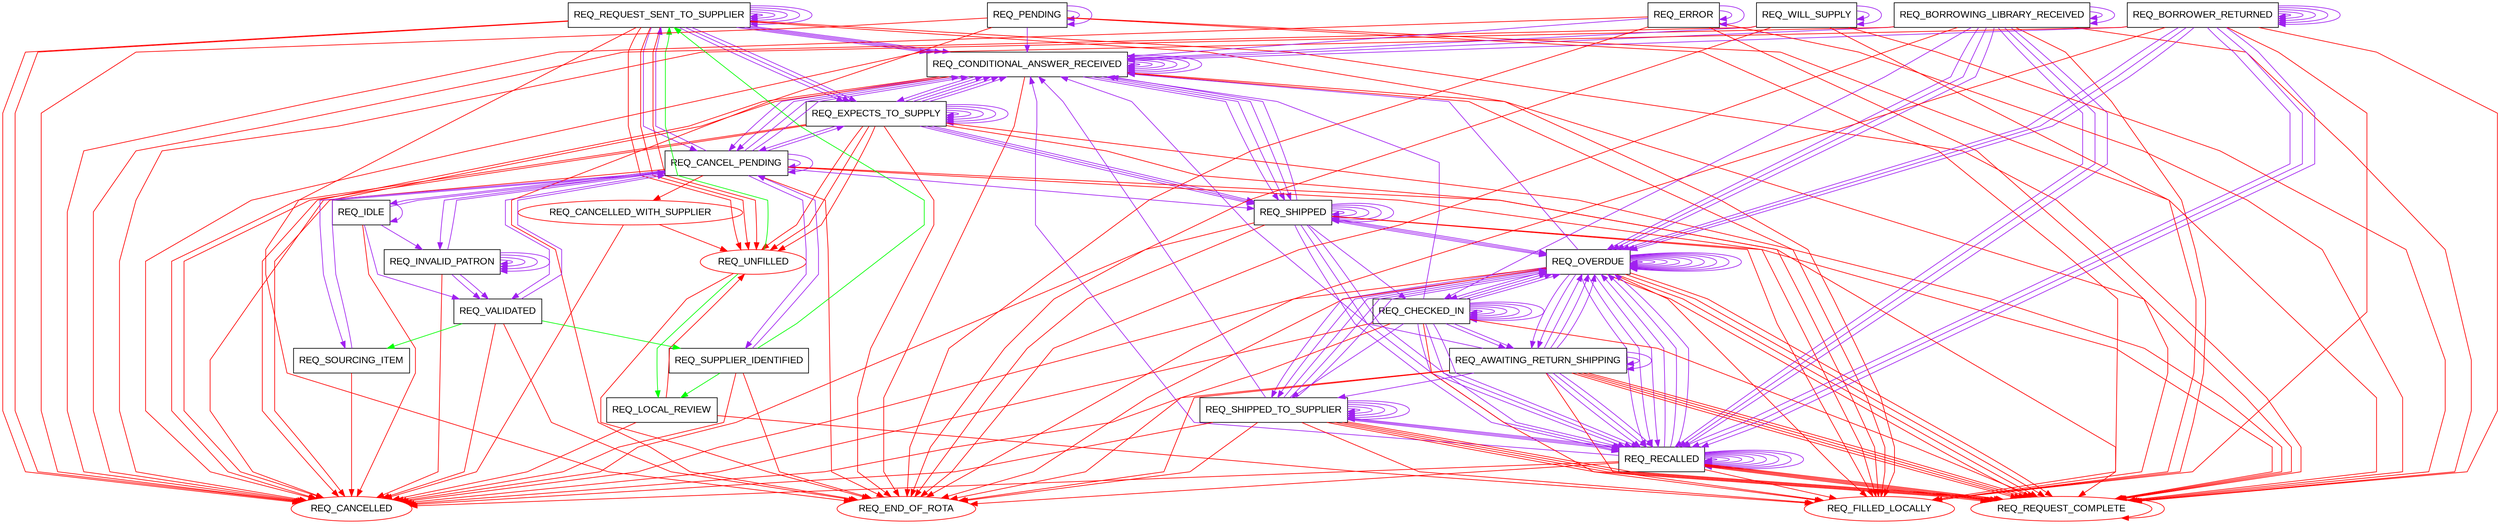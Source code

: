 digraph "State Transitions" {
graph ["rankdir"="TB","splines"="polyline"]
node ["fontname"="arial"]
edge ["class"="link-class"]
"REQ_REQUEST_SENT_TO_SUPPLIER" ["shape"="box","color"="black"]
"REQ_CONDITIONAL_ANSWER_RECEIVED" ["shape"="box","color"="black"]
"REQ_EXPECTS_TO_SUPPLY" ["shape"="box","color"="black"]
"REQ_UNFILLED" ["shape"="oval","color"="red"]
"REQ_SHIPPED" ["shape"="box","color"="black"]
"REQ_OVERDUE" ["shape"="box","color"="black"]
"REQ_RECALLED" ["shape"="box","color"="black"]
"REQ_BORROWING_LIBRARY_RECEIVED" ["shape"="box","color"="black"]
"REQ_CHECKED_IN" ["shape"="box","color"="black"]
"REQ_AWAITING_RETURN_SHIPPING" ["shape"="box","color"="black"]
"REQ_REQUEST_COMPLETE" ["shape"="oval","color"="red"]
"REQ_SHIPPED_TO_SUPPLIER" ["shape"="box","color"="black"]
"REQ_BORROWER_RETURNED" ["shape"="box","color"="black"]
"REQ_CANCEL_PENDING" ["shape"="box","color"="black"]
"REQ_PENDING" ["shape"="box","color"="black"]
"REQ_WILL_SUPPLY" ["shape"="box","color"="black"]
"REQ_ERROR" ["shape"="box","color"="black"]
"REQ_LOCAL_REVIEW" ["shape"="box","color"="black"]
"REQ_CANCELLED" ["shape"="oval","color"="red"]
"REQ_FILLED_LOCALLY" ["shape"="oval","color"="red"]
"REQ_CANCELLED_WITH_SUPPLIER" ["shape"="oval","color"="red"]
"REQ_IDLE" ["shape"="box","color"="black"]
"REQ_INVALID_PATRON" ["shape"="box","color"="black"]
"REQ_VALIDATED" ["shape"="box","color"="black"]
"REQ_SOURCING_ITEM" ["shape"="box","color"="black"]
"REQ_SUPPLIER_IDENTIFIED" ["shape"="box","color"="black"]
"REQ_END_OF_ROTA" ["shape"="oval","color"="red"]
"REQ_REQUEST_SENT_TO_SUPPLIER" -> "REQ_CANCEL_PENDING" ["color"="purple","decorate"="true","weight"="5","label"="","tooltip"="requesterCancel"]
"REQ_REQUEST_SENT_TO_SUPPLIER" -> "REQ_CANCELLED" ["color"="red","decorate"="true","weight"="5","label"="","tooltip"="requesterCancel-noSupplier"]
"REQ_REQUEST_SENT_TO_SUPPLIER" -> "REQ_END_OF_ROTA" ["color"="red","decorate"="true","weight"="5","label"="","tooltip"="manualClose-REQ_END_OF_ROTA"]
"REQ_REQUEST_SENT_TO_SUPPLIER" -> "REQ_REQUEST_COMPLETE" ["color"="red","decorate"="true","weight"="5","label"="","tooltip"="manualClose-REQ_REQUEST_COMPLETE"]
"REQ_REQUEST_SENT_TO_SUPPLIER" -> "REQ_CANCELLED" ["color"="red","decorate"="true","weight"="5","label"="","tooltip"="manualClose-REQ_CANCELLED"]
"REQ_REQUEST_SENT_TO_SUPPLIER" -> "REQ_REQUEST_SENT_TO_SUPPLIER" ["color"="purple","decorate"="true","weight"="5","label"="","tooltip"="manualClose"]
"REQ_REQUEST_SENT_TO_SUPPLIER" -> "REQ_FILLED_LOCALLY" ["color"="red","decorate"="true","weight"="5","label"="","tooltip"="manualClose-REQ_FILLED_LOCALLY"]
"REQ_REQUEST_SENT_TO_SUPPLIER" -> "REQ_UNFILLED" ["color"="red","decorate"="true","weight"="5","label"="","tooltip"="ISO18626RequestResponse-Unfilled"]
"REQ_REQUEST_SENT_TO_SUPPLIER" -> "REQ_EXPECTS_TO_SUPPLY" ["color"="purple","decorate"="true","weight"="5","label"="","tooltip"="ISO18626RequestResponse-ExpectToSupply"]
"REQ_REQUEST_SENT_TO_SUPPLIER" -> "REQ_CONDITIONAL_ANSWER_RECEIVED" ["color"="purple","decorate"="true","weight"="5","label"="","tooltip"="ISO18626RequestResponse-Conditional"]
"REQ_REQUEST_SENT_TO_SUPPLIER" -> "REQ_REQUEST_SENT_TO_SUPPLIER" ["color"="purple","decorate"="true","weight"="5","label"="","tooltip"="ISO18626RequestResponse"]
"REQ_REQUEST_SENT_TO_SUPPLIER" -> "REQ_UNFILLED" ["color"="red","decorate"="true","weight"="5","label"="","tooltip"="ISO18626StatusChange-Unfilled"]
"REQ_REQUEST_SENT_TO_SUPPLIER" -> "REQ_EXPECTS_TO_SUPPLY" ["color"="purple","decorate"="true","weight"="5","label"="","tooltip"="ISO18626StatusChange-ExpectToSupply"]
"REQ_REQUEST_SENT_TO_SUPPLIER" -> "REQ_CONDITIONAL_ANSWER_RECEIVED" ["color"="purple","decorate"="true","weight"="5","label"="","tooltip"="ISO18626StatusChange-Conditional"]
"REQ_REQUEST_SENT_TO_SUPPLIER" -> "REQ_REQUEST_SENT_TO_SUPPLIER" ["color"="purple","decorate"="true","weight"="5","label"="","tooltip"="ISO18626StatusChange"]
"REQ_REQUEST_SENT_TO_SUPPLIER" -> "REQ_CONDITIONAL_ANSWER_RECEIVED" ["color"="purple","decorate"="true","weight"="5","label"="","tooltip"="ISO18626Notification-Conditional"]
"REQ_REQUEST_SENT_TO_SUPPLIER" -> "REQ_REQUEST_SENT_TO_SUPPLIER" ["color"="purple","decorate"="true","weight"="5","label"="","tooltip"="ISO18626Notification"]
"REQ_REQUEST_SENT_TO_SUPPLIER" -> "REQ_UNFILLED" ["color"="red","decorate"="true","weight"="5","label"="","tooltip"="ISO18626StatusRequestResponse-Unfilled"]
"REQ_REQUEST_SENT_TO_SUPPLIER" -> "REQ_EXPECTS_TO_SUPPLY" ["color"="purple","decorate"="true","weight"="5","label"="","tooltip"="ISO18626StatusRequestResponse-ExpectToSupply"]
"REQ_REQUEST_SENT_TO_SUPPLIER" -> "REQ_CONDITIONAL_ANSWER_RECEIVED" ["color"="purple","decorate"="true","weight"="5","label"="","tooltip"="ISO18626StatusRequestResponse-Conditional"]
"REQ_REQUEST_SENT_TO_SUPPLIER" -> "REQ_REQUEST_SENT_TO_SUPPLIER" ["color"="purple","decorate"="true","weight"="5","label"="","tooltip"="ISO18626StatusRequestResponse"]
"REQ_CONDITIONAL_ANSWER_RECEIVED" -> "REQ_CANCEL_PENDING" ["color"="purple","decorate"="true","weight"="5","label"="","tooltip"="requesterCancel"]
"REQ_CONDITIONAL_ANSWER_RECEIVED" -> "REQ_CANCELLED" ["color"="red","decorate"="true","weight"="5","label"="","tooltip"="requesterCancel-noSupplier"]
"REQ_CONDITIONAL_ANSWER_RECEIVED" -> "REQ_END_OF_ROTA" ["color"="red","decorate"="true","weight"="5","label"="","tooltip"="manualClose-REQ_END_OF_ROTA"]
"REQ_CONDITIONAL_ANSWER_RECEIVED" -> "REQ_REQUEST_COMPLETE" ["color"="red","decorate"="true","weight"="5","label"="","tooltip"="manualClose-REQ_REQUEST_COMPLETE"]
"REQ_CONDITIONAL_ANSWER_RECEIVED" -> "REQ_CANCELLED" ["color"="red","decorate"="true","weight"="5","label"="","tooltip"="manualClose-REQ_CANCELLED"]
"REQ_CONDITIONAL_ANSWER_RECEIVED" -> "REQ_CONDITIONAL_ANSWER_RECEIVED" ["color"="purple","decorate"="true","weight"="5","label"="","tooltip"="manualClose"]
"REQ_CONDITIONAL_ANSWER_RECEIVED" -> "REQ_FILLED_LOCALLY" ["color"="red","decorate"="true","weight"="5","label"="","tooltip"="manualClose-REQ_FILLED_LOCALLY"]
"REQ_CONDITIONAL_ANSWER_RECEIVED" -> "REQ_EXPECTS_TO_SUPPLY" ["color"="purple","decorate"="true","weight"="5","label"="","tooltip"="requesterAgreeConditions"]
"REQ_CONDITIONAL_ANSWER_RECEIVED" -> "REQ_SHIPPED" ["color"="purple","decorate"="true","weight"="5","label"="","tooltip"="ISO18626RequestResponse-Loaned"]
"REQ_CONDITIONAL_ANSWER_RECEIVED" -> "REQ_CONDITIONAL_ANSWER_RECEIVED" ["color"="purple","decorate"="true","weight"="5","label"="","tooltip"="ISO18626RequestResponse"]
"REQ_CONDITIONAL_ANSWER_RECEIVED" -> "REQ_CANCEL_PENDING" ["color"="purple","decorate"="true","weight"="5","label"="","tooltip"="requesterRejectConditions"]
"REQ_CONDITIONAL_ANSWER_RECEIVED" -> "REQ_SHIPPED" ["color"="purple","decorate"="true","weight"="5","label"="","tooltip"="ISO18626StatusChange-Loaned"]
"REQ_CONDITIONAL_ANSWER_RECEIVED" -> "REQ_CONDITIONAL_ANSWER_RECEIVED" ["color"="purple","decorate"="true","weight"="5","label"="","tooltip"="ISO18626StatusChange"]
"REQ_CONDITIONAL_ANSWER_RECEIVED" -> "REQ_CONDITIONAL_ANSWER_RECEIVED" ["color"="purple","decorate"="true","weight"="5","label"="","tooltip"="ISO18626Notification-Conditional"]
"REQ_CONDITIONAL_ANSWER_RECEIVED" -> "REQ_CONDITIONAL_ANSWER_RECEIVED" ["color"="purple","decorate"="true","weight"="5","label"="","tooltip"="ISO18626Notification"]
"REQ_CONDITIONAL_ANSWER_RECEIVED" -> "REQ_SHIPPED" ["color"="purple","decorate"="true","weight"="5","label"="","tooltip"="ISO18626StatusRequestResponse-Loaned"]
"REQ_CONDITIONAL_ANSWER_RECEIVED" -> "REQ_CONDITIONAL_ANSWER_RECEIVED" ["color"="purple","decorate"="true","weight"="5","label"="","tooltip"="ISO18626StatusRequestResponse"]
"REQ_EXPECTS_TO_SUPPLY" -> "REQ_CANCEL_PENDING" ["color"="purple","decorate"="true","weight"="5","label"="","tooltip"="requesterCancel"]
"REQ_EXPECTS_TO_SUPPLY" -> "REQ_CANCELLED" ["color"="red","decorate"="true","weight"="5","label"="","tooltip"="requesterCancel-noSupplier"]
"REQ_EXPECTS_TO_SUPPLY" -> "REQ_END_OF_ROTA" ["color"="red","decorate"="true","weight"="5","label"="","tooltip"="manualClose-REQ_END_OF_ROTA"]
"REQ_EXPECTS_TO_SUPPLY" -> "REQ_REQUEST_COMPLETE" ["color"="red","decorate"="true","weight"="5","label"="","tooltip"="manualClose-REQ_REQUEST_COMPLETE"]
"REQ_EXPECTS_TO_SUPPLY" -> "REQ_CANCELLED" ["color"="red","decorate"="true","weight"="5","label"="","tooltip"="manualClose-REQ_CANCELLED"]
"REQ_EXPECTS_TO_SUPPLY" -> "REQ_EXPECTS_TO_SUPPLY" ["color"="purple","decorate"="true","weight"="5","label"="","tooltip"="manualClose"]
"REQ_EXPECTS_TO_SUPPLY" -> "REQ_FILLED_LOCALLY" ["color"="red","decorate"="true","weight"="5","label"="","tooltip"="manualClose-REQ_FILLED_LOCALLY"]
"REQ_EXPECTS_TO_SUPPLY" -> "REQ_UNFILLED" ["color"="red","decorate"="true","weight"="5","label"="","tooltip"="ISO18626RequestResponse-Unfilled"]
"REQ_EXPECTS_TO_SUPPLY" -> "REQ_SHIPPED" ["color"="purple","decorate"="true","weight"="5","label"="","tooltip"="ISO18626RequestResponse-Loaned"]
"REQ_EXPECTS_TO_SUPPLY" -> "REQ_CONDITIONAL_ANSWER_RECEIVED" ["color"="purple","decorate"="true","weight"="5","label"="","tooltip"="ISO18626RequestResponse-Conditional"]
"REQ_EXPECTS_TO_SUPPLY" -> "REQ_EXPECTS_TO_SUPPLY" ["color"="purple","decorate"="true","weight"="5","label"="","tooltip"="ISO18626RequestResponse"]
"REQ_EXPECTS_TO_SUPPLY" -> "REQ_UNFILLED" ["color"="red","decorate"="true","weight"="5","label"="","tooltip"="ISO18626StatusChange-Unfilled"]
"REQ_EXPECTS_TO_SUPPLY" -> "REQ_SHIPPED" ["color"="purple","decorate"="true","weight"="5","label"="","tooltip"="ISO18626StatusChange-Loaned"]
"REQ_EXPECTS_TO_SUPPLY" -> "REQ_CONDITIONAL_ANSWER_RECEIVED" ["color"="purple","decorate"="true","weight"="5","label"="","tooltip"="ISO18626StatusChange-Conditional"]
"REQ_EXPECTS_TO_SUPPLY" -> "REQ_EXPECTS_TO_SUPPLY" ["color"="purple","decorate"="true","weight"="5","label"="","tooltip"="ISO18626StatusChange"]
"REQ_EXPECTS_TO_SUPPLY" -> "REQ_CONDITIONAL_ANSWER_RECEIVED" ["color"="purple","decorate"="true","weight"="5","label"="","tooltip"="ISO18626Notification-Conditional"]
"REQ_EXPECTS_TO_SUPPLY" -> "REQ_EXPECTS_TO_SUPPLY" ["color"="purple","decorate"="true","weight"="5","label"="","tooltip"="ISO18626Notification"]
"REQ_EXPECTS_TO_SUPPLY" -> "REQ_UNFILLED" ["color"="red","decorate"="true","weight"="5","label"="","tooltip"="ISO18626StatusRequestResponse-Unfilled"]
"REQ_EXPECTS_TO_SUPPLY" -> "REQ_SHIPPED" ["color"="purple","decorate"="true","weight"="5","label"="","tooltip"="ISO18626StatusRequestResponse-Loaned"]
"REQ_EXPECTS_TO_SUPPLY" -> "REQ_CONDITIONAL_ANSWER_RECEIVED" ["color"="purple","decorate"="true","weight"="5","label"="","tooltip"="ISO18626StatusRequestResponse-Conditional"]
"REQ_EXPECTS_TO_SUPPLY" -> "REQ_EXPECTS_TO_SUPPLY" ["color"="purple","decorate"="true","weight"="5","label"="","tooltip"="ISO18626StatusRequestResponse"]
"REQ_UNFILLED" -> "REQ_REQUEST_SENT_TO_SUPPLIER" ["color"="green","decorate"="true","weight"="5","label"="","tooltip"="STATUS_REQ_UNFILLED_ind"]
"REQ_UNFILLED" -> "REQ_END_OF_ROTA" ["color"="red","decorate"="true","weight"="5","label"="","tooltip"="STATUS_REQ_UNFILLED_ind-endOfRota"]
"REQ_UNFILLED" -> "REQ_LOCAL_REVIEW" ["color"="green","decorate"="true","weight"="5","label"="","tooltip"="STATUS_REQ_UNFILLED_ind-localReview"]
"REQ_SHIPPED" -> "REQ_END_OF_ROTA" ["color"="red","decorate"="true","weight"="5","label"="","tooltip"="manualClose-REQ_END_OF_ROTA"]
"REQ_SHIPPED" -> "REQ_REQUEST_COMPLETE" ["color"="red","decorate"="true","weight"="5","label"="","tooltip"="manualClose-REQ_REQUEST_COMPLETE"]
"REQ_SHIPPED" -> "REQ_CANCELLED" ["color"="red","decorate"="true","weight"="5","label"="","tooltip"="manualClose-REQ_CANCELLED"]
"REQ_SHIPPED" -> "REQ_SHIPPED" ["color"="purple","decorate"="true","weight"="5","label"="","tooltip"="manualClose"]
"REQ_SHIPPED" -> "REQ_FILLED_LOCALLY" ["color"="red","decorate"="true","weight"="5","label"="","tooltip"="manualClose-REQ_FILLED_LOCALLY"]
"REQ_SHIPPED" -> "REQ_RECALLED" ["color"="purple","decorate"="true","weight"="5","label"="","tooltip"="ISO18626RequestResponse-Recalled"]
"REQ_SHIPPED" -> "REQ_OVERDUE" ["color"="purple","decorate"="true","weight"="5","label"="","tooltip"="ISO18626RequestResponse-Overdue"]
"REQ_SHIPPED" -> "REQ_SHIPPED" ["color"="purple","decorate"="true","weight"="5","label"="","tooltip"="ISO18626RequestResponse"]
"REQ_SHIPPED" -> "REQ_CHECKED_IN" ["color"="purple","decorate"="true","weight"="5","label"="","tooltip"="requesterReceived"]
"REQ_SHIPPED" -> "REQ_RECALLED" ["color"="purple","decorate"="true","weight"="5","label"="","tooltip"="ISO18626StatusChange-Recalled"]
"REQ_SHIPPED" -> "REQ_OVERDUE" ["color"="purple","decorate"="true","weight"="5","label"="","tooltip"="ISO18626StatusChange-Overdue"]
"REQ_SHIPPED" -> "REQ_SHIPPED" ["color"="purple","decorate"="true","weight"="5","label"="","tooltip"="ISO18626StatusChange"]
"REQ_SHIPPED" -> "REQ_CONDITIONAL_ANSWER_RECEIVED" ["color"="purple","decorate"="true","weight"="5","label"="","tooltip"="ISO18626Notification-Conditional"]
"REQ_SHIPPED" -> "REQ_SHIPPED" ["color"="purple","decorate"="true","weight"="5","label"="","tooltip"="ISO18626Notification"]
"REQ_SHIPPED" -> "REQ_RECALLED" ["color"="purple","decorate"="true","weight"="5","label"="","tooltip"="ISO18626StatusRequestResponse-Recalled"]
"REQ_SHIPPED" -> "REQ_OVERDUE" ["color"="purple","decorate"="true","weight"="5","label"="","tooltip"="ISO18626StatusRequestResponse-Overdue"]
"REQ_SHIPPED" -> "REQ_SHIPPED" ["color"="purple","decorate"="true","weight"="5","label"="","tooltip"="ISO18626StatusRequestResponse"]
"REQ_OVERDUE" -> "REQ_END_OF_ROTA" ["color"="red","decorate"="true","weight"="5","label"="","tooltip"="manualClose-REQ_END_OF_ROTA"]
"REQ_OVERDUE" -> "REQ_REQUEST_COMPLETE" ["color"="red","decorate"="true","weight"="5","label"="","tooltip"="manualClose-REQ_REQUEST_COMPLETE"]
"REQ_OVERDUE" -> "REQ_CANCELLED" ["color"="red","decorate"="true","weight"="5","label"="","tooltip"="manualClose-REQ_CANCELLED"]
"REQ_OVERDUE" -> "REQ_OVERDUE" ["color"="purple","decorate"="true","weight"="5","label"="","tooltip"="manualClose"]
"REQ_OVERDUE" -> "REQ_FILLED_LOCALLY" ["color"="red","decorate"="true","weight"="5","label"="","tooltip"="manualClose-REQ_FILLED_LOCALLY"]
"REQ_OVERDUE" -> "REQ_AWAITING_RETURN_SHIPPING" ["color"="purple","decorate"="true","weight"="5","label"="","tooltip"="patronReturnedItem"]
"REQ_OVERDUE" -> "REQ_OVERDUE" ["color"="purple","decorate"="true","weight"="5","label"="","tooltip"="patronReturnedItemAndShippedReturn"]
"REQ_OVERDUE" -> "REQ_SHIPPED_TO_SUPPLIER" ["color"="purple","decorate"="true","weight"="5","label"="","tooltip"="patronReturnedItemAndShippedReturn"]
"REQ_OVERDUE" -> "REQ_AWAITING_RETURN_SHIPPING" ["color"="purple","decorate"="true","weight"="5","label"="","tooltip"="patronReturnedItemAndShippedReturn-shipItem"]
"REQ_OVERDUE" -> "REQ_RECALLED" ["color"="purple","decorate"="true","weight"="5","label"="","tooltip"="ISO18626RequestResponse-Recalled"]
"REQ_OVERDUE" -> "REQ_REQUEST_COMPLETE" ["color"="red","decorate"="true","weight"="5","label"="","tooltip"="ISO18626RequestResponse-LoanCompleted"]
"REQ_OVERDUE" -> "REQ_OVERDUE" ["color"="purple","decorate"="true","weight"="5","label"="","tooltip"="ISO18626RequestResponse-Overdue"]
"REQ_OVERDUE" -> "REQ_OVERDUE" ["color"="purple","decorate"="true","weight"="5","label"="","tooltip"="ISO18626RequestResponse"]
"REQ_OVERDUE" -> "REQ_CHECKED_IN" ["color"="purple","decorate"="true","weight"="5","label"="","tooltip"="requesterReceived"]
"REQ_OVERDUE" -> "REQ_SHIPPED_TO_SUPPLIER" ["color"="purple","decorate"="true","weight"="5","label"="","tooltip"="shippedReturn"]
"REQ_OVERDUE" -> "REQ_RECALLED" ["color"="purple","decorate"="true","weight"="5","label"="","tooltip"="ISO18626StatusChange-Recalled"]
"REQ_OVERDUE" -> "REQ_REQUEST_COMPLETE" ["color"="red","decorate"="true","weight"="5","label"="","tooltip"="ISO18626StatusChange-LoanCompleted"]
"REQ_OVERDUE" -> "REQ_OVERDUE" ["color"="purple","decorate"="true","weight"="5","label"="","tooltip"="ISO18626StatusChange-Overdue"]
"REQ_OVERDUE" -> "REQ_OVERDUE" ["color"="purple","decorate"="true","weight"="5","label"="","tooltip"="ISO18626StatusChange"]
"REQ_OVERDUE" -> "REQ_CONDITIONAL_ANSWER_RECEIVED" ["color"="purple","decorate"="true","weight"="5","label"="","tooltip"="ISO18626Notification-Conditional"]
"REQ_OVERDUE" -> "REQ_OVERDUE" ["color"="purple","decorate"="true","weight"="5","label"="","tooltip"="ISO18626Notification"]
"REQ_OVERDUE" -> "REQ_RECALLED" ["color"="purple","decorate"="true","weight"="5","label"="","tooltip"="ISO18626StatusRequestResponse-Recalled"]
"REQ_OVERDUE" -> "REQ_REQUEST_COMPLETE" ["color"="red","decorate"="true","weight"="5","label"="","tooltip"="ISO18626StatusRequestResponse-LoanCompleted"]
"REQ_OVERDUE" -> "REQ_OVERDUE" ["color"="purple","decorate"="true","weight"="5","label"="","tooltip"="ISO18626StatusRequestResponse-Overdue"]
"REQ_OVERDUE" -> "REQ_OVERDUE" ["color"="purple","decorate"="true","weight"="5","label"="","tooltip"="ISO18626StatusRequestResponse"]
"REQ_RECALLED" -> "REQ_END_OF_ROTA" ["color"="red","decorate"="true","weight"="5","label"="","tooltip"="manualClose-REQ_END_OF_ROTA"]
"REQ_RECALLED" -> "REQ_REQUEST_COMPLETE" ["color"="red","decorate"="true","weight"="5","label"="","tooltip"="manualClose-REQ_REQUEST_COMPLETE"]
"REQ_RECALLED" -> "REQ_CANCELLED" ["color"="red","decorate"="true","weight"="5","label"="","tooltip"="manualClose-REQ_CANCELLED"]
"REQ_RECALLED" -> "REQ_RECALLED" ["color"="purple","decorate"="true","weight"="5","label"="","tooltip"="manualClose"]
"REQ_RECALLED" -> "REQ_FILLED_LOCALLY" ["color"="red","decorate"="true","weight"="5","label"="","tooltip"="manualClose-REQ_FILLED_LOCALLY"]
"REQ_RECALLED" -> "REQ_RECALLED" ["color"="purple","decorate"="true","weight"="5","label"="","tooltip"="ISO18626RequestResponse-Recalled"]
"REQ_RECALLED" -> "REQ_REQUEST_COMPLETE" ["color"="red","decorate"="true","weight"="5","label"="","tooltip"="ISO18626RequestResponse-LoanCompleted"]
"REQ_RECALLED" -> "REQ_OVERDUE" ["color"="purple","decorate"="true","weight"="5","label"="","tooltip"="ISO18626RequestResponse-Overdue"]
"REQ_RECALLED" -> "REQ_RECALLED" ["color"="purple","decorate"="true","weight"="5","label"="","tooltip"="ISO18626RequestResponse"]
"REQ_RECALLED" -> "REQ_RECALLED" ["color"="purple","decorate"="true","weight"="5","label"="","tooltip"="ISO18626StatusChange-Recalled"]
"REQ_RECALLED" -> "REQ_REQUEST_COMPLETE" ["color"="red","decorate"="true","weight"="5","label"="","tooltip"="ISO18626StatusChange-LoanCompleted"]
"REQ_RECALLED" -> "REQ_OVERDUE" ["color"="purple","decorate"="true","weight"="5","label"="","tooltip"="ISO18626StatusChange-Overdue"]
"REQ_RECALLED" -> "REQ_RECALLED" ["color"="purple","decorate"="true","weight"="5","label"="","tooltip"="ISO18626StatusChange"]
"REQ_RECALLED" -> "REQ_CONDITIONAL_ANSWER_RECEIVED" ["color"="purple","decorate"="true","weight"="5","label"="","tooltip"="ISO18626Notification-Conditional"]
"REQ_RECALLED" -> "REQ_RECALLED" ["color"="purple","decorate"="true","weight"="5","label"="","tooltip"="ISO18626Notification"]
"REQ_RECALLED" -> "REQ_RECALLED" ["color"="purple","decorate"="true","weight"="5","label"="","tooltip"="ISO18626StatusRequestResponse-Recalled"]
"REQ_RECALLED" -> "REQ_REQUEST_COMPLETE" ["color"="red","decorate"="true","weight"="5","label"="","tooltip"="ISO18626StatusRequestResponse-LoanCompleted"]
"REQ_RECALLED" -> "REQ_OVERDUE" ["color"="purple","decorate"="true","weight"="5","label"="","tooltip"="ISO18626StatusRequestResponse-Overdue"]
"REQ_RECALLED" -> "REQ_RECALLED" ["color"="purple","decorate"="true","weight"="5","label"="","tooltip"="ISO18626StatusRequestResponse"]
"REQ_BORROWING_LIBRARY_RECEIVED" -> "REQ_END_OF_ROTA" ["color"="red","decorate"="true","weight"="5","label"="","tooltip"="manualClose-REQ_END_OF_ROTA"]
"REQ_BORROWING_LIBRARY_RECEIVED" -> "REQ_REQUEST_COMPLETE" ["color"="red","decorate"="true","weight"="5","label"="","tooltip"="manualClose-REQ_REQUEST_COMPLETE"]
"REQ_BORROWING_LIBRARY_RECEIVED" -> "REQ_CANCELLED" ["color"="red","decorate"="true","weight"="5","label"="","tooltip"="manualClose-REQ_CANCELLED"]
"REQ_BORROWING_LIBRARY_RECEIVED" -> "REQ_BORROWING_LIBRARY_RECEIVED" ["color"="purple","decorate"="true","weight"="5","label"="","tooltip"="manualClose"]
"REQ_BORROWING_LIBRARY_RECEIVED" -> "REQ_FILLED_LOCALLY" ["color"="red","decorate"="true","weight"="5","label"="","tooltip"="manualClose-REQ_FILLED_LOCALLY"]
"REQ_BORROWING_LIBRARY_RECEIVED" -> "REQ_CHECKED_IN" ["color"="purple","decorate"="true","weight"="5","label"="","tooltip"="requesterManualCheckIn"]
"REQ_BORROWING_LIBRARY_RECEIVED" -> "REQ_RECALLED" ["color"="purple","decorate"="true","weight"="5","label"="","tooltip"="ISO18626RequestResponse-Recalled"]
"REQ_BORROWING_LIBRARY_RECEIVED" -> "REQ_OVERDUE" ["color"="purple","decorate"="true","weight"="5","label"="","tooltip"="ISO18626RequestResponse-Overdue"]
"REQ_BORROWING_LIBRARY_RECEIVED" -> "REQ_RECALLED" ["color"="purple","decorate"="true","weight"="5","label"="","tooltip"="ISO18626StatusChange-Recalled"]
"REQ_BORROWING_LIBRARY_RECEIVED" -> "REQ_OVERDUE" ["color"="purple","decorate"="true","weight"="5","label"="","tooltip"="ISO18626StatusChange-Overdue"]
"REQ_BORROWING_LIBRARY_RECEIVED" -> "REQ_CONDITIONAL_ANSWER_RECEIVED" ["color"="purple","decorate"="true","weight"="5","label"="","tooltip"="ISO18626Notification-Conditional"]
"REQ_BORROWING_LIBRARY_RECEIVED" -> "REQ_BORROWING_LIBRARY_RECEIVED" ["color"="purple","decorate"="true","weight"="5","label"="","tooltip"="ISO18626Notification"]
"REQ_BORROWING_LIBRARY_RECEIVED" -> "REQ_RECALLED" ["color"="purple","decorate"="true","weight"="5","label"="","tooltip"="ISO18626StatusRequestResponse-Recalled"]
"REQ_BORROWING_LIBRARY_RECEIVED" -> "REQ_OVERDUE" ["color"="purple","decorate"="true","weight"="5","label"="","tooltip"="ISO18626StatusRequestResponse-Overdue"]
"REQ_CHECKED_IN" -> "REQ_END_OF_ROTA" ["color"="red","decorate"="true","weight"="5","label"="","tooltip"="manualClose-REQ_END_OF_ROTA"]
"REQ_CHECKED_IN" -> "REQ_REQUEST_COMPLETE" ["color"="red","decorate"="true","weight"="5","label"="","tooltip"="manualClose-REQ_REQUEST_COMPLETE"]
"REQ_CHECKED_IN" -> "REQ_CANCELLED" ["color"="red","decorate"="true","weight"="5","label"="","tooltip"="manualClose-REQ_CANCELLED"]
"REQ_CHECKED_IN" -> "REQ_CHECKED_IN" ["color"="purple","decorate"="true","weight"="5","label"="","tooltip"="manualClose"]
"REQ_CHECKED_IN" -> "REQ_FILLED_LOCALLY" ["color"="red","decorate"="true","weight"="5","label"="","tooltip"="manualClose-REQ_FILLED_LOCALLY"]
"REQ_CHECKED_IN" -> "REQ_AWAITING_RETURN_SHIPPING" ["color"="purple","decorate"="true","weight"="5","label"="","tooltip"="patronReturnedItem"]
"REQ_CHECKED_IN" -> "REQ_CHECKED_IN" ["color"="purple","decorate"="true","weight"="5","label"="","tooltip"="patronReturnedItemAndShippedReturn"]
"REQ_CHECKED_IN" -> "REQ_SHIPPED_TO_SUPPLIER" ["color"="purple","decorate"="true","weight"="5","label"="","tooltip"="patronReturnedItemAndShippedReturn"]
"REQ_CHECKED_IN" -> "REQ_AWAITING_RETURN_SHIPPING" ["color"="purple","decorate"="true","weight"="5","label"="","tooltip"="patronReturnedItemAndShippedReturn-shipItem"]
"REQ_CHECKED_IN" -> "REQ_RECALLED" ["color"="purple","decorate"="true","weight"="5","label"="","tooltip"="ISO18626RequestResponse-Recalled"]
"REQ_CHECKED_IN" -> "REQ_OVERDUE" ["color"="purple","decorate"="true","weight"="5","label"="","tooltip"="ISO18626RequestResponse-Overdue"]
"REQ_CHECKED_IN" -> "REQ_CHECKED_IN" ["color"="purple","decorate"="true","weight"="5","label"="","tooltip"="ISO18626RequestResponse"]
"REQ_CHECKED_IN" -> "REQ_RECALLED" ["color"="purple","decorate"="true","weight"="5","label"="","tooltip"="ISO18626StatusChange-Recalled"]
"REQ_CHECKED_IN" -> "REQ_OVERDUE" ["color"="purple","decorate"="true","weight"="5","label"="","tooltip"="ISO18626StatusChange-Overdue"]
"REQ_CHECKED_IN" -> "REQ_CHECKED_IN" ["color"="purple","decorate"="true","weight"="5","label"="","tooltip"="ISO18626StatusChange"]
"REQ_CHECKED_IN" -> "REQ_CONDITIONAL_ANSWER_RECEIVED" ["color"="purple","decorate"="true","weight"="5","label"="","tooltip"="ISO18626Notification-Conditional"]
"REQ_CHECKED_IN" -> "REQ_CHECKED_IN" ["color"="purple","decorate"="true","weight"="5","label"="","tooltip"="ISO18626Notification"]
"REQ_CHECKED_IN" -> "REQ_RECALLED" ["color"="purple","decorate"="true","weight"="5","label"="","tooltip"="ISO18626StatusRequestResponse-Recalled"]
"REQ_CHECKED_IN" -> "REQ_OVERDUE" ["color"="purple","decorate"="true","weight"="5","label"="","tooltip"="ISO18626StatusRequestResponse-Overdue"]
"REQ_CHECKED_IN" -> "REQ_CHECKED_IN" ["color"="purple","decorate"="true","weight"="5","label"="","tooltip"="ISO18626StatusRequestResponse"]
"REQ_AWAITING_RETURN_SHIPPING" -> "REQ_END_OF_ROTA" ["color"="red","decorate"="true","weight"="5","label"="","tooltip"="manualClose-REQ_END_OF_ROTA"]
"REQ_AWAITING_RETURN_SHIPPING" -> "REQ_REQUEST_COMPLETE" ["color"="red","decorate"="true","weight"="5","label"="","tooltip"="manualClose-REQ_REQUEST_COMPLETE"]
"REQ_AWAITING_RETURN_SHIPPING" -> "REQ_CANCELLED" ["color"="red","decorate"="true","weight"="5","label"="","tooltip"="manualClose-REQ_CANCELLED"]
"REQ_AWAITING_RETURN_SHIPPING" -> "REQ_AWAITING_RETURN_SHIPPING" ["color"="purple","decorate"="true","weight"="5","label"="","tooltip"="manualClose"]
"REQ_AWAITING_RETURN_SHIPPING" -> "REQ_FILLED_LOCALLY" ["color"="red","decorate"="true","weight"="5","label"="","tooltip"="manualClose-REQ_FILLED_LOCALLY"]
"REQ_AWAITING_RETURN_SHIPPING" -> "REQ_RECALLED" ["color"="purple","decorate"="true","weight"="5","label"="","tooltip"="ISO18626RequestResponse-Recalled"]
"REQ_AWAITING_RETURN_SHIPPING" -> "REQ_REQUEST_COMPLETE" ["color"="red","decorate"="true","weight"="5","label"="","tooltip"="ISO18626RequestResponse-LoanCompleted"]
"REQ_AWAITING_RETURN_SHIPPING" -> "REQ_OVERDUE" ["color"="purple","decorate"="true","weight"="5","label"="","tooltip"="ISO18626RequestResponse-Overdue"]
"REQ_AWAITING_RETURN_SHIPPING" -> "REQ_SHIPPED_TO_SUPPLIER" ["color"="purple","decorate"="true","weight"="5","label"="","tooltip"="shippedReturn"]
"REQ_AWAITING_RETURN_SHIPPING" -> "REQ_RECALLED" ["color"="purple","decorate"="true","weight"="5","label"="","tooltip"="ISO18626StatusChange-Recalled"]
"REQ_AWAITING_RETURN_SHIPPING" -> "REQ_REQUEST_COMPLETE" ["color"="red","decorate"="true","weight"="5","label"="","tooltip"="ISO18626StatusChange-LoanCompleted"]
"REQ_AWAITING_RETURN_SHIPPING" -> "REQ_OVERDUE" ["color"="purple","decorate"="true","weight"="5","label"="","tooltip"="ISO18626StatusChange-Overdue"]
"REQ_AWAITING_RETURN_SHIPPING" -> "REQ_CONDITIONAL_ANSWER_RECEIVED" ["color"="purple","decorate"="true","weight"="5","label"="","tooltip"="ISO18626Notification-Conditional"]
"REQ_AWAITING_RETURN_SHIPPING" -> "REQ_AWAITING_RETURN_SHIPPING" ["color"="purple","decorate"="true","weight"="5","label"="","tooltip"="ISO18626Notification"]
"REQ_AWAITING_RETURN_SHIPPING" -> "REQ_RECALLED" ["color"="purple","decorate"="true","weight"="5","label"="","tooltip"="ISO18626StatusRequestResponse-Recalled"]
"REQ_AWAITING_RETURN_SHIPPING" -> "REQ_REQUEST_COMPLETE" ["color"="red","decorate"="true","weight"="5","label"="","tooltip"="ISO18626StatusRequestResponse-LoanCompleted"]
"REQ_AWAITING_RETURN_SHIPPING" -> "REQ_OVERDUE" ["color"="purple","decorate"="true","weight"="5","label"="","tooltip"="ISO18626StatusRequestResponse-Overdue"]
"REQ_REQUEST_COMPLETE" -> "REQ_REQUEST_COMPLETE" ["color"="red","decorate"="true","weight"="5","label"="","tooltip"="ISO18626Notification"]
"REQ_SHIPPED_TO_SUPPLIER" -> "REQ_END_OF_ROTA" ["color"="red","decorate"="true","weight"="5","label"="","tooltip"="manualClose-REQ_END_OF_ROTA"]
"REQ_SHIPPED_TO_SUPPLIER" -> "REQ_REQUEST_COMPLETE" ["color"="red","decorate"="true","weight"="5","label"="","tooltip"="manualClose-REQ_REQUEST_COMPLETE"]
"REQ_SHIPPED_TO_SUPPLIER" -> "REQ_CANCELLED" ["color"="red","decorate"="true","weight"="5","label"="","tooltip"="manualClose-REQ_CANCELLED"]
"REQ_SHIPPED_TO_SUPPLIER" -> "REQ_SHIPPED_TO_SUPPLIER" ["color"="purple","decorate"="true","weight"="5","label"="","tooltip"="manualClose"]
"REQ_SHIPPED_TO_SUPPLIER" -> "REQ_FILLED_LOCALLY" ["color"="red","decorate"="true","weight"="5","label"="","tooltip"="manualClose-REQ_FILLED_LOCALLY"]
"REQ_SHIPPED_TO_SUPPLIER" -> "REQ_RECALLED" ["color"="purple","decorate"="true","weight"="5","label"="","tooltip"="ISO18626RequestResponse-Recalled"]
"REQ_SHIPPED_TO_SUPPLIER" -> "REQ_REQUEST_COMPLETE" ["color"="red","decorate"="true","weight"="5","label"="","tooltip"="ISO18626RequestResponse-LoanCompleted"]
"REQ_SHIPPED_TO_SUPPLIER" -> "REQ_OVERDUE" ["color"="purple","decorate"="true","weight"="5","label"="","tooltip"="ISO18626RequestResponse-Overdue"]
"REQ_SHIPPED_TO_SUPPLIER" -> "REQ_SHIPPED_TO_SUPPLIER" ["color"="purple","decorate"="true","weight"="5","label"="","tooltip"="ISO18626RequestResponse"]
"REQ_SHIPPED_TO_SUPPLIER" -> "REQ_RECALLED" ["color"="purple","decorate"="true","weight"="5","label"="","tooltip"="ISO18626StatusChange-Recalled"]
"REQ_SHIPPED_TO_SUPPLIER" -> "REQ_REQUEST_COMPLETE" ["color"="red","decorate"="true","weight"="5","label"="","tooltip"="ISO18626StatusChange-LoanCompleted"]
"REQ_SHIPPED_TO_SUPPLIER" -> "REQ_OVERDUE" ["color"="purple","decorate"="true","weight"="5","label"="","tooltip"="ISO18626StatusChange-Overdue"]
"REQ_SHIPPED_TO_SUPPLIER" -> "REQ_SHIPPED_TO_SUPPLIER" ["color"="purple","decorate"="true","weight"="5","label"="","tooltip"="ISO18626StatusChange"]
"REQ_SHIPPED_TO_SUPPLIER" -> "REQ_CONDITIONAL_ANSWER_RECEIVED" ["color"="purple","decorate"="true","weight"="5","label"="","tooltip"="ISO18626Notification-Conditional"]
"REQ_SHIPPED_TO_SUPPLIER" -> "REQ_SHIPPED_TO_SUPPLIER" ["color"="purple","decorate"="true","weight"="5","label"="","tooltip"="ISO18626Notification"]
"REQ_SHIPPED_TO_SUPPLIER" -> "REQ_RECALLED" ["color"="purple","decorate"="true","weight"="5","label"="","tooltip"="ISO18626StatusRequestResponse-Recalled"]
"REQ_SHIPPED_TO_SUPPLIER" -> "REQ_REQUEST_COMPLETE" ["color"="red","decorate"="true","weight"="5","label"="","tooltip"="ISO18626StatusRequestResponse-LoanCompleted"]
"REQ_SHIPPED_TO_SUPPLIER" -> "REQ_OVERDUE" ["color"="purple","decorate"="true","weight"="5","label"="","tooltip"="ISO18626StatusRequestResponse-Overdue"]
"REQ_SHIPPED_TO_SUPPLIER" -> "REQ_SHIPPED_TO_SUPPLIER" ["color"="purple","decorate"="true","weight"="5","label"="","tooltip"="ISO18626StatusRequestResponse"]
"REQ_BORROWER_RETURNED" -> "REQ_END_OF_ROTA" ["color"="red","decorate"="true","weight"="5","label"="","tooltip"="manualClose-REQ_END_OF_ROTA"]
"REQ_BORROWER_RETURNED" -> "REQ_REQUEST_COMPLETE" ["color"="red","decorate"="true","weight"="5","label"="","tooltip"="manualClose-REQ_REQUEST_COMPLETE"]
"REQ_BORROWER_RETURNED" -> "REQ_CANCELLED" ["color"="red","decorate"="true","weight"="5","label"="","tooltip"="manualClose-REQ_CANCELLED"]
"REQ_BORROWER_RETURNED" -> "REQ_BORROWER_RETURNED" ["color"="purple","decorate"="true","weight"="5","label"="","tooltip"="manualClose"]
"REQ_BORROWER_RETURNED" -> "REQ_FILLED_LOCALLY" ["color"="red","decorate"="true","weight"="5","label"="","tooltip"="manualClose-REQ_FILLED_LOCALLY"]
"REQ_BORROWER_RETURNED" -> "REQ_RECALLED" ["color"="purple","decorate"="true","weight"="5","label"="","tooltip"="ISO18626RequestResponse-Recalled"]
"REQ_BORROWER_RETURNED" -> "REQ_OVERDUE" ["color"="purple","decorate"="true","weight"="5","label"="","tooltip"="ISO18626RequestResponse-Overdue"]
"REQ_BORROWER_RETURNED" -> "REQ_BORROWER_RETURNED" ["color"="purple","decorate"="true","weight"="5","label"="","tooltip"="ISO18626RequestResponse"]
"REQ_BORROWER_RETURNED" -> "REQ_RECALLED" ["color"="purple","decorate"="true","weight"="5","label"="","tooltip"="ISO18626StatusChange-Recalled"]
"REQ_BORROWER_RETURNED" -> "REQ_OVERDUE" ["color"="purple","decorate"="true","weight"="5","label"="","tooltip"="ISO18626StatusChange-Overdue"]
"REQ_BORROWER_RETURNED" -> "REQ_BORROWER_RETURNED" ["color"="purple","decorate"="true","weight"="5","label"="","tooltip"="ISO18626StatusChange"]
"REQ_BORROWER_RETURNED" -> "REQ_CONDITIONAL_ANSWER_RECEIVED" ["color"="purple","decorate"="true","weight"="5","label"="","tooltip"="ISO18626Notification-Conditional"]
"REQ_BORROWER_RETURNED" -> "REQ_BORROWER_RETURNED" ["color"="purple","decorate"="true","weight"="5","label"="","tooltip"="ISO18626Notification"]
"REQ_BORROWER_RETURNED" -> "REQ_RECALLED" ["color"="purple","decorate"="true","weight"="5","label"="","tooltip"="ISO18626StatusRequestResponse-Recalled"]
"REQ_BORROWER_RETURNED" -> "REQ_OVERDUE" ["color"="purple","decorate"="true","weight"="5","label"="","tooltip"="ISO18626StatusRequestResponse-Overdue"]
"REQ_BORROWER_RETURNED" -> "REQ_BORROWER_RETURNED" ["color"="purple","decorate"="true","weight"="5","label"="","tooltip"="ISO18626StatusRequestResponse"]
"REQ_CANCEL_PENDING" -> "REQ_END_OF_ROTA" ["color"="red","decorate"="true","weight"="5","label"="","tooltip"="manualClose-REQ_END_OF_ROTA"]
"REQ_CANCEL_PENDING" -> "REQ_REQUEST_COMPLETE" ["color"="red","decorate"="true","weight"="5","label"="","tooltip"="manualClose-REQ_REQUEST_COMPLETE"]
"REQ_CANCEL_PENDING" -> "REQ_CANCELLED" ["color"="red","decorate"="true","weight"="5","label"="","tooltip"="manualClose-REQ_CANCELLED"]
"REQ_CANCEL_PENDING" -> "REQ_CANCEL_PENDING" ["color"="purple","decorate"="true","weight"="5","label"="","tooltip"="manualClose"]
"REQ_CANCEL_PENDING" -> "REQ_FILLED_LOCALLY" ["color"="red","decorate"="true","weight"="5","label"="","tooltip"="manualClose-REQ_FILLED_LOCALLY"]
"REQ_CANCEL_PENDING" -> "REQ_SHIPPED" ["color"="purple","decorate"="true","weight"="5","label"="","tooltip"="ISO18626CancelResponse-Loaned"]
"REQ_CANCEL_PENDING" -> "REQ_EXPECTS_TO_SUPPLY" ["color"="purple","decorate"="true","weight"="5","label"="","tooltip"="ISO18626CancelResponse-no-saved"]
"REQ_CANCEL_PENDING" -> "REQ_SUPPLIER_IDENTIFIED" ["color"="purple","decorate"="true","weight"="5","label"="","tooltip"="ISO18626CancelResponse-no-saved"]
"REQ_CANCEL_PENDING" -> "REQ_SOURCING_ITEM" ["color"="purple","decorate"="true","weight"="5","label"="","tooltip"="ISO18626CancelResponse-no-saved"]
"REQ_CANCEL_PENDING" -> "REQ_VALIDATED" ["color"="purple","decorate"="true","weight"="5","label"="","tooltip"="ISO18626CancelResponse-no-saved"]
"REQ_CANCEL_PENDING" -> "REQ_INVALID_PATRON" ["color"="purple","decorate"="true","weight"="5","label"="","tooltip"="ISO18626CancelResponse-no-saved"]
"REQ_CANCEL_PENDING" -> "REQ_IDLE" ["color"="purple","decorate"="true","weight"="5","label"="","tooltip"="ISO18626CancelResponse-no-saved"]
"REQ_CANCEL_PENDING" -> "REQ_REQUEST_SENT_TO_SUPPLIER" ["color"="purple","decorate"="true","weight"="5","label"="","tooltip"="ISO18626CancelResponse-no-saved"]
"REQ_CANCEL_PENDING" -> "REQ_CONDITIONAL_ANSWER_RECEIVED" ["color"="purple","decorate"="true","weight"="5","label"="","tooltip"="ISO18626CancelResponse-no-saved"]
"REQ_CANCEL_PENDING" -> "REQ_CANCELLED_WITH_SUPPLIER" ["color"="red","decorate"="true","weight"="5","label"="","tooltip"="ISO18626CancelResponse-Cancelled"]
"REQ_CANCEL_PENDING" -> "REQ_CONDITIONAL_ANSWER_RECEIVED" ["color"="purple","decorate"="true","weight"="5","label"="","tooltip"="ISO18626Notification-Conditional"]
"REQ_CANCEL_PENDING" -> "REQ_CANCEL_PENDING" ["color"="purple","decorate"="true","weight"="5","label"="","tooltip"="ISO18626Notification"]
"REQ_PENDING" -> "REQ_END_OF_ROTA" ["color"="red","decorate"="true","weight"="5","label"="","tooltip"="manualClose-REQ_END_OF_ROTA"]
"REQ_PENDING" -> "REQ_REQUEST_COMPLETE" ["color"="red","decorate"="true","weight"="5","label"="","tooltip"="manualClose-REQ_REQUEST_COMPLETE"]
"REQ_PENDING" -> "REQ_CANCELLED" ["color"="red","decorate"="true","weight"="5","label"="","tooltip"="manualClose-REQ_CANCELLED"]
"REQ_PENDING" -> "REQ_PENDING" ["color"="purple","decorate"="true","weight"="5","label"="","tooltip"="manualClose"]
"REQ_PENDING" -> "REQ_FILLED_LOCALLY" ["color"="red","decorate"="true","weight"="5","label"="","tooltip"="manualClose-REQ_FILLED_LOCALLY"]
"REQ_PENDING" -> "REQ_CONDITIONAL_ANSWER_RECEIVED" ["color"="purple","decorate"="true","weight"="5","label"="","tooltip"="ISO18626Notification-Conditional"]
"REQ_PENDING" -> "REQ_PENDING" ["color"="purple","decorate"="true","weight"="5","label"="","tooltip"="ISO18626Notification"]
"REQ_WILL_SUPPLY" -> "REQ_END_OF_ROTA" ["color"="red","decorate"="true","weight"="5","label"="","tooltip"="manualClose-REQ_END_OF_ROTA"]
"REQ_WILL_SUPPLY" -> "REQ_REQUEST_COMPLETE" ["color"="red","decorate"="true","weight"="5","label"="","tooltip"="manualClose-REQ_REQUEST_COMPLETE"]
"REQ_WILL_SUPPLY" -> "REQ_CANCELLED" ["color"="red","decorate"="true","weight"="5","label"="","tooltip"="manualClose-REQ_CANCELLED"]
"REQ_WILL_SUPPLY" -> "REQ_WILL_SUPPLY" ["color"="purple","decorate"="true","weight"="5","label"="","tooltip"="manualClose"]
"REQ_WILL_SUPPLY" -> "REQ_FILLED_LOCALLY" ["color"="red","decorate"="true","weight"="5","label"="","tooltip"="manualClose-REQ_FILLED_LOCALLY"]
"REQ_WILL_SUPPLY" -> "REQ_CONDITIONAL_ANSWER_RECEIVED" ["color"="purple","decorate"="true","weight"="5","label"="","tooltip"="ISO18626Notification-Conditional"]
"REQ_WILL_SUPPLY" -> "REQ_WILL_SUPPLY" ["color"="purple","decorate"="true","weight"="5","label"="","tooltip"="ISO18626Notification"]
"REQ_ERROR" -> "REQ_END_OF_ROTA" ["color"="red","decorate"="true","weight"="5","label"="","tooltip"="manualClose-REQ_END_OF_ROTA"]
"REQ_ERROR" -> "REQ_REQUEST_COMPLETE" ["color"="red","decorate"="true","weight"="5","label"="","tooltip"="manualClose-REQ_REQUEST_COMPLETE"]
"REQ_ERROR" -> "REQ_CANCELLED" ["color"="red","decorate"="true","weight"="5","label"="","tooltip"="manualClose-REQ_CANCELLED"]
"REQ_ERROR" -> "REQ_ERROR" ["color"="purple","decorate"="true","weight"="5","label"="","tooltip"="manualClose"]
"REQ_ERROR" -> "REQ_FILLED_LOCALLY" ["color"="red","decorate"="true","weight"="5","label"="","tooltip"="manualClose-REQ_FILLED_LOCALLY"]
"REQ_ERROR" -> "REQ_CONDITIONAL_ANSWER_RECEIVED" ["color"="purple","decorate"="true","weight"="5","label"="","tooltip"="ISO18626Notification-Conditional"]
"REQ_ERROR" -> "REQ_ERROR" ["color"="purple","decorate"="true","weight"="5","label"="","tooltip"="ISO18626Notification"]
"REQ_LOCAL_REVIEW" -> "REQ_UNFILLED" ["color"="red","decorate"="true","weight"="5","label"="","tooltip"="localSupplierCannotSupply"]
"REQ_LOCAL_REVIEW" -> "REQ_FILLED_LOCALLY" ["color"="red","decorate"="true","weight"="5","label"="","tooltip"="fillLocally"]
"REQ_LOCAL_REVIEW" -> "REQ_CANCELLED" ["color"="red","decorate"="true","weight"="5","label"="","tooltip"="cancelLocal"]
"REQ_CANCELLED_WITH_SUPPLIER" -> "REQ_CANCELLED" ["color"="red","decorate"="true","weight"="5","label"="","tooltip"="STATUS_REQ_CANCELLED_WITH_SUPPLIER_ind"]
"REQ_CANCELLED_WITH_SUPPLIER" -> "REQ_UNFILLED" ["color"="red","decorate"="true","weight"="5","label"="","tooltip"="STATUS_REQ_CANCELLED_WITH_SUPPLIER_ind-continue"]
"REQ_IDLE" -> "REQ_CANCEL_PENDING" ["color"="purple","decorate"="true","weight"="5","label"="","tooltip"="requesterCancel"]
"REQ_IDLE" -> "REQ_CANCELLED" ["color"="red","decorate"="true","weight"="5","label"="","tooltip"="requesterCancel-noSupplier"]
"REQ_IDLE" -> "REQ_INVALID_PATRON" ["color"="purple","decorate"="true","weight"="5","label"="","tooltip"="borrowerCheck-invalidPatron"]
"REQ_IDLE" -> "REQ_IDLE" ["color"="purple","decorate"="true","weight"="5","label"="","tooltip"="borrowerCheck-hostLMSCallFailed"]
"REQ_IDLE" -> "REQ_VALIDATED" ["color"="purple","decorate"="true","weight"="5","label"="","tooltip"="borrowerCheck"]
"REQ_INVALID_PATRON" -> "REQ_CANCEL_PENDING" ["color"="purple","decorate"="true","weight"="5","label"="","tooltip"="requesterCancel"]
"REQ_INVALID_PATRON" -> "REQ_CANCELLED" ["color"="red","decorate"="true","weight"="5","label"="","tooltip"="requesterCancel-noSupplier"]
"REQ_INVALID_PATRON" -> "REQ_INVALID_PATRON" ["color"="purple","decorate"="true","weight"="5","label"="","tooltip"="borrowerCheck-invalidPatron"]
"REQ_INVALID_PATRON" -> "REQ_INVALID_PATRON" ["color"="purple","decorate"="true","weight"="5","label"="","tooltip"="borrowerCheck-hostLMSCallFailed"]
"REQ_INVALID_PATRON" -> "REQ_VALIDATED" ["color"="purple","decorate"="true","weight"="5","label"="","tooltip"="borrowerCheck"]
"REQ_INVALID_PATRON" -> "REQ_INVALID_PATRON" ["color"="purple","decorate"="true","weight"="5","label"="","tooltip"="borrowerCheckOverride-invalidPatron"]
"REQ_INVALID_PATRON" -> "REQ_INVALID_PATRON" ["color"="purple","decorate"="true","weight"="5","label"="","tooltip"="borrowerCheckOverride-hostLMSCallFailed"]
"REQ_INVALID_PATRON" -> "REQ_VALIDATED" ["color"="purple","decorate"="true","weight"="5","label"="","tooltip"="borrowerCheckOverride"]
"REQ_VALIDATED" -> "REQ_SUPPLIER_IDENTIFIED" ["color"="green","decorate"="true","weight"="5","label"="","tooltip"="STATUS_REQ_VALIDATED_ind"]
"REQ_VALIDATED" -> "REQ_END_OF_ROTA" ["color"="red","decorate"="true","weight"="5","label"="","tooltip"="STATUS_REQ_VALIDATED_ind-endOfRota"]
"REQ_VALIDATED" -> "REQ_SOURCING_ITEM" ["color"="green","decorate"="true","weight"="5","label"="","tooltip"="STATUS_REQ_VALIDATED_ind-sourcing"]
"REQ_VALIDATED" -> "REQ_CANCEL_PENDING" ["color"="purple","decorate"="true","weight"="5","label"="","tooltip"="requesterCancel"]
"REQ_VALIDATED" -> "REQ_CANCELLED" ["color"="red","decorate"="true","weight"="5","label"="","tooltip"="requesterCancel-noSupplier"]
"REQ_SOURCING_ITEM" -> "REQ_CANCEL_PENDING" ["color"="purple","decorate"="true","weight"="5","label"="","tooltip"="requesterCancel"]
"REQ_SOURCING_ITEM" -> "REQ_CANCELLED" ["color"="red","decorate"="true","weight"="5","label"="","tooltip"="requesterCancel-noSupplier"]
"REQ_SUPPLIER_IDENTIFIED" -> "REQ_REQUEST_SENT_TO_SUPPLIER" ["color"="green","decorate"="true","weight"="5","label"="","tooltip"="STATUS_REQ_SUPPLIER_IDENTIFIED_ind"]
"REQ_SUPPLIER_IDENTIFIED" -> "REQ_END_OF_ROTA" ["color"="red","decorate"="true","weight"="5","label"="","tooltip"="STATUS_REQ_SUPPLIER_IDENTIFIED_ind-endOfRota"]
"REQ_SUPPLIER_IDENTIFIED" -> "REQ_LOCAL_REVIEW" ["color"="green","decorate"="true","weight"="5","label"="","tooltip"="STATUS_REQ_SUPPLIER_IDENTIFIED_ind-localReview"]
"REQ_SUPPLIER_IDENTIFIED" -> "REQ_CANCEL_PENDING" ["color"="purple","decorate"="true","weight"="5","label"="","tooltip"="requesterCancel"]
"REQ_SUPPLIER_IDENTIFIED" -> "REQ_CANCELLED" ["color"="red","decorate"="true","weight"="5","label"="","tooltip"="requesterCancel-noSupplier"]
}